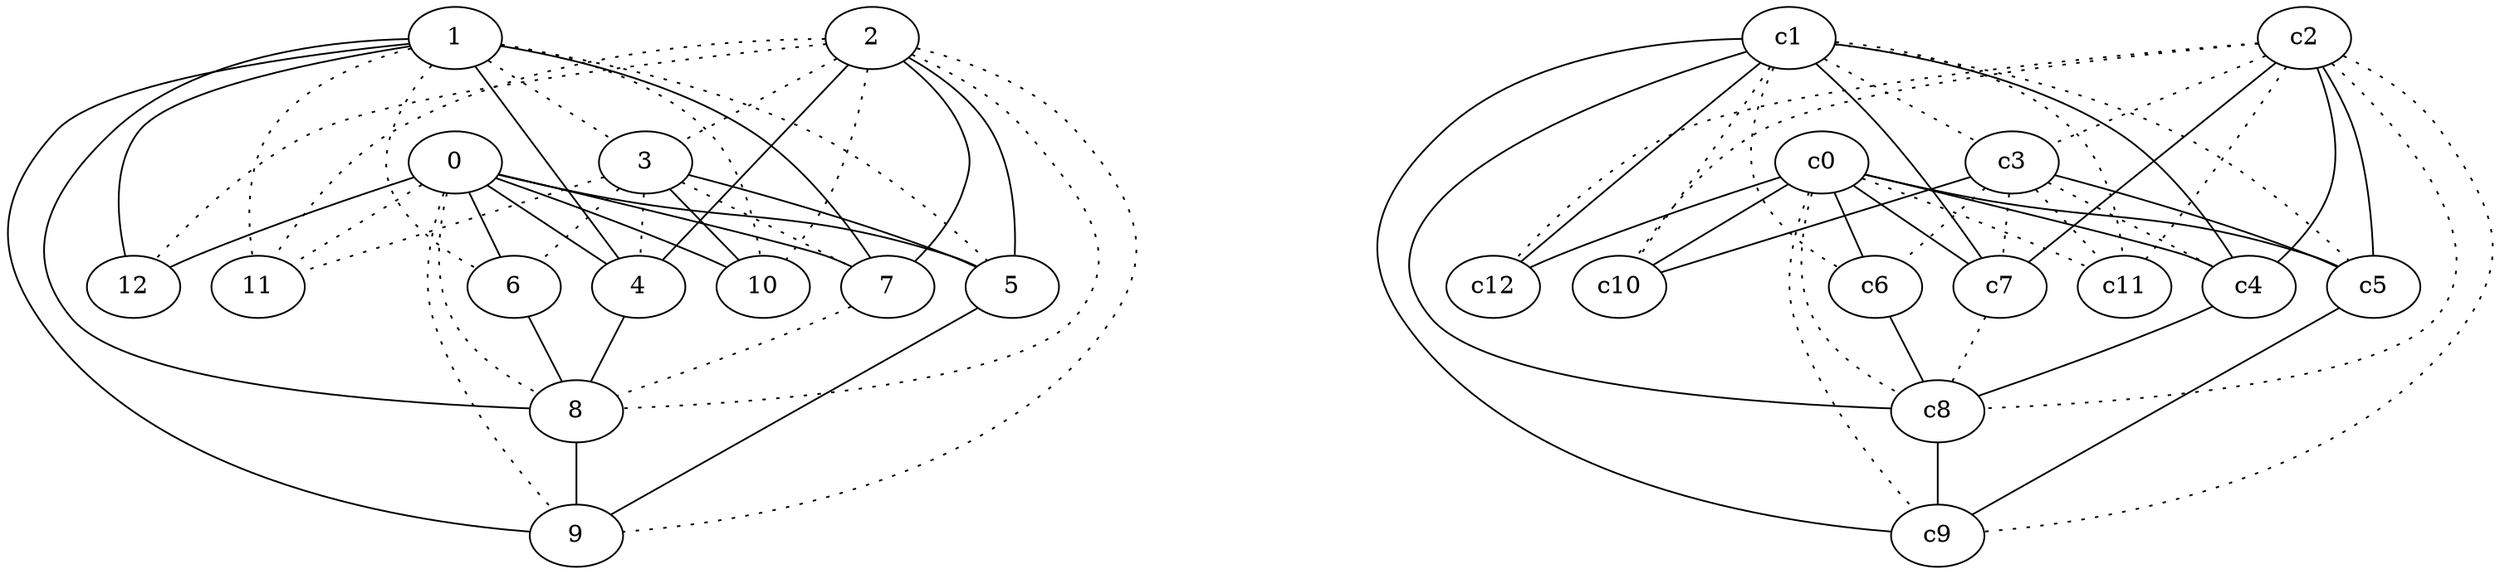 graph {
a0[label=0];
a1[label=1];
a2[label=2];
a3[label=3];
a4[label=4];
a5[label=5];
a6[label=6];
a7[label=7];
a8[label=8];
a9[label=9];
a10[label=10];
a11[label=11];
a12[label=12];
a0 -- a4;
a0 -- a5;
a0 -- a6;
a0 -- a7;
a0 -- a8 [style=dotted];
a0 -- a9 [style=dotted];
a0 -- a10;
a0 -- a11 [style=dotted];
a0 -- a12;
a1 -- a3 [style=dotted];
a1 -- a4;
a1 -- a5 [style=dotted];
a1 -- a6 [style=dotted];
a1 -- a7;
a1 -- a8;
a1 -- a9;
a1 -- a10 [style=dotted];
a1 -- a11 [style=dotted];
a1 -- a12;
a2 -- a3 [style=dotted];
a2 -- a4;
a2 -- a5;
a2 -- a7;
a2 -- a8 [style=dotted];
a2 -- a9 [style=dotted];
a2 -- a10 [style=dotted];
a2 -- a11 [style=dotted];
a2 -- a12 [style=dotted];
a3 -- a4 [style=dotted];
a3 -- a5;
a3 -- a6 [style=dotted];
a3 -- a7 [style=dotted];
a3 -- a10;
a3 -- a11 [style=dotted];
a4 -- a8;
a5 -- a9;
a6 -- a8;
a7 -- a8 [style=dotted];
a8 -- a9;
c0 -- c4;
c0 -- c5;
c0 -- c6;
c0 -- c7;
c0 -- c8 [style=dotted];
c0 -- c9 [style=dotted];
c0 -- c10;
c0 -- c11 [style=dotted];
c0 -- c12;
c1 -- c3 [style=dotted];
c1 -- c4;
c1 -- c5 [style=dotted];
c1 -- c6 [style=dotted];
c1 -- c7;
c1 -- c8;
c1 -- c9;
c1 -- c10 [style=dotted];
c1 -- c11 [style=dotted];
c1 -- c12;
c2 -- c3 [style=dotted];
c2 -- c4;
c2 -- c5;
c2 -- c7;
c2 -- c8 [style=dotted];
c2 -- c9 [style=dotted];
c2 -- c10 [style=dotted];
c2 -- c11 [style=dotted];
c2 -- c12 [style=dotted];
c3 -- c4 [style=dotted];
c3 -- c5;
c3 -- c6 [style=dotted];
c3 -- c7 [style=dotted];
c3 -- c10;
c3 -- c11 [style=dotted];
c4 -- c8;
c5 -- c9;
c6 -- c8;
c7 -- c8 [style=dotted];
c8 -- c9;
}
